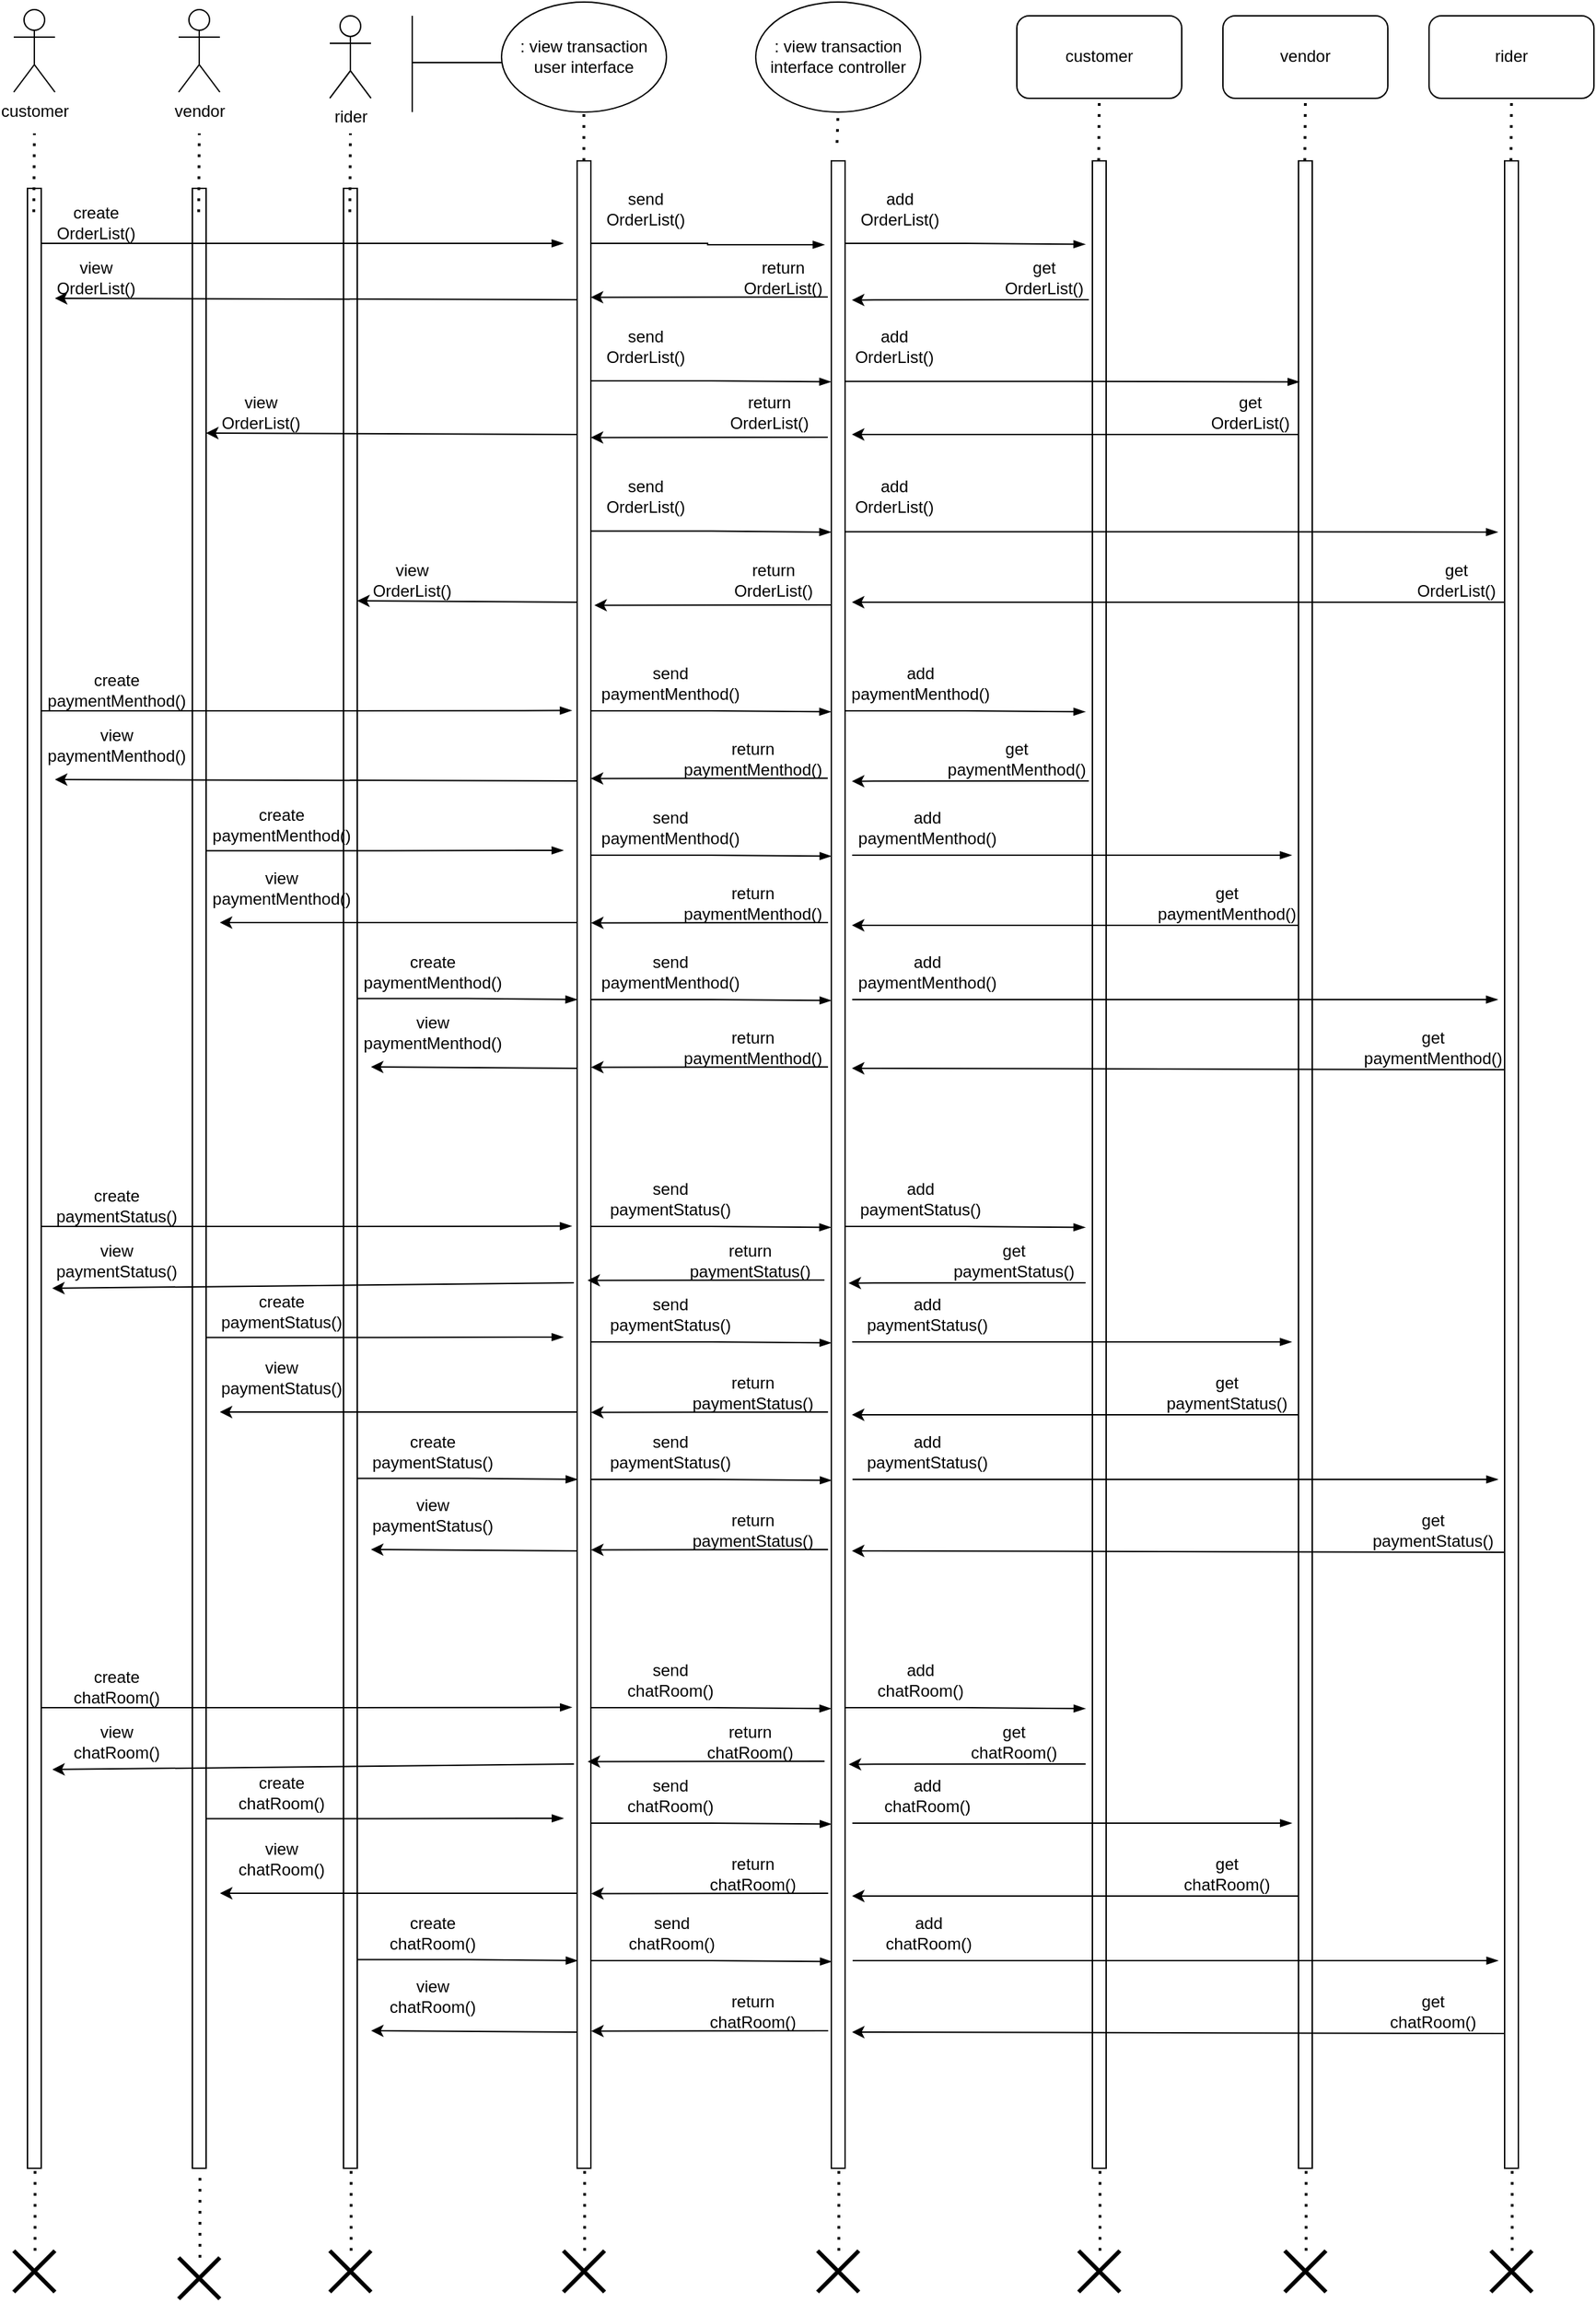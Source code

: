 <mxfile version="20.7.3" type="github">
  <diagram id="kgpKYQtTHZ0yAKxKKP6v" name="Page-1">
    <mxGraphModel dx="1175" dy="674" grid="1" gridSize="10" guides="1" tooltips="1" connect="1" arrows="1" fold="1" page="1" pageScale="1" pageWidth="850" pageHeight="1100" math="0" shadow="0">
      <root>
        <mxCell id="0" />
        <mxCell id="1" parent="0" />
        <mxCell id="S8GTPxohOmlDsII6Q4f4-1" value="customer" style="shape=umlActor;verticalLabelPosition=bottom;verticalAlign=top;html=1;outlineConnect=0;" vertex="1" parent="1">
          <mxGeometry x="40" y="30" width="30" height="60" as="geometry" />
        </mxCell>
        <mxCell id="S8GTPxohOmlDsII6Q4f4-4" value="vendor&lt;span style=&quot;color: rgba(0, 0, 0, 0); font-family: monospace; font-size: 0px; text-align: start;&quot;&gt;%3CmxGraphModel%3E%3Croot%3E%3CmxCell%20id%3D%220%22%2F%3E%3CmxCell%20id%3D%221%22%20parent%3D%220%22%2F%3E%3CmxCell%20id%3D%222%22%20value%3D%22customer%22%20style%3D%22shape%3DumlActor%3BverticalLabelPosition%3Dbottom%3BverticalAlign%3Dtop%3Bhtml%3D1%3BoutlineConnect%3D0%3B%22%20vertex%3D%221%22%20parent%3D%221%22%3E%3CmxGeometry%20x%3D%2240%22%20y%3D%2270%22%20width%3D%2230%22%20height%3D%2260%22%20as%3D%22geometry%22%2F%3E%3C%2FmxCell%3E%3C%2Froot%3E%3C%2FmxGraphModel%3E&lt;/span&gt;" style="shape=umlActor;verticalLabelPosition=bottom;verticalAlign=top;html=1;outlineConnect=0;" vertex="1" parent="1">
          <mxGeometry x="160" y="30" width="30" height="60" as="geometry" />
        </mxCell>
        <mxCell id="S8GTPxohOmlDsII6Q4f4-5" value="rider" style="shape=umlActor;verticalLabelPosition=bottom;verticalAlign=top;html=1;outlineConnect=0;" vertex="1" parent="1">
          <mxGeometry x="270" y="34.48" width="30" height="60" as="geometry" />
        </mxCell>
        <mxCell id="S8GTPxohOmlDsII6Q4f4-9" value="" style="html=1;points=[];perimeter=orthogonalPerimeter;" vertex="1" parent="1">
          <mxGeometry x="825" y="140" width="10" height="1460" as="geometry" />
        </mxCell>
        <mxCell id="S8GTPxohOmlDsII6Q4f4-14" value="" style="endArrow=none;html=1;rounded=0;" edge="1" parent="1">
          <mxGeometry width="50" height="50" relative="1" as="geometry">
            <mxPoint x="330" y="104.48" as="sourcePoint" />
            <mxPoint x="330" y="34.48" as="targetPoint" />
          </mxGeometry>
        </mxCell>
        <mxCell id="S8GTPxohOmlDsII6Q4f4-15" value="" style="endArrow=none;html=1;rounded=0;" edge="1" parent="1">
          <mxGeometry width="50" height="50" relative="1" as="geometry">
            <mxPoint x="400" y="68.48" as="sourcePoint" />
            <mxPoint x="330" y="68.48" as="targetPoint" />
          </mxGeometry>
        </mxCell>
        <mxCell id="S8GTPxohOmlDsII6Q4f4-16" value=": view transaction&lt;br&gt;user interface" style="ellipse;whiteSpace=wrap;html=1;" vertex="1" parent="1">
          <mxGeometry x="395" y="24.48" width="120" height="80" as="geometry" />
        </mxCell>
        <mxCell id="S8GTPxohOmlDsII6Q4f4-17" value=": view transaction&lt;br&gt;interface controller" style="ellipse;whiteSpace=wrap;html=1;" vertex="1" parent="1">
          <mxGeometry x="580" y="24.48" width="120" height="80" as="geometry" />
        </mxCell>
        <mxCell id="S8GTPxohOmlDsII6Q4f4-18" value="customer&lt;span style=&quot;color: rgba(0, 0, 0, 0); font-family: monospace; font-size: 0px; text-align: start;&quot;&gt;%3CmxGraphModel%3E%3Croot%3E%3CmxCell%20id%3D%220%22%2F%3E%3CmxCell%20id%3D%221%22%20parent%3D%220%22%2F%3E%3CmxCell%20id%3D%222%22%20value%3D%22%3A%20view%20transaction%26lt%3Bbr%26gt%3Buser%20interface%22%20style%3D%22ellipse%3BwhiteSpace%3Dwrap%3Bhtml%3D1%3B%22%20vertex%3D%221%22%20parent%3D%221%22%3E%3CmxGeometry%20x%3D%22290%22%20y%3D%2220%22%20width%3D%22120%22%20height%3D%2280%22%20as%3D%22geometry%22%2F%3E%3C%2FmxCell%3E%3C%2Froot%3E%3C%2FmxGraphModel%3E&lt;/span&gt;" style="rounded=1;whiteSpace=wrap;html=1;" vertex="1" parent="1">
          <mxGeometry x="770" y="34.48" width="120" height="60" as="geometry" />
        </mxCell>
        <mxCell id="S8GTPxohOmlDsII6Q4f4-19" value="vendor" style="rounded=1;whiteSpace=wrap;html=1;" vertex="1" parent="1">
          <mxGeometry x="920" y="34.48" width="120" height="60" as="geometry" />
        </mxCell>
        <mxCell id="S8GTPxohOmlDsII6Q4f4-20" value="rider" style="rounded=1;whiteSpace=wrap;html=1;" vertex="1" parent="1">
          <mxGeometry x="1070" y="34.48" width="120" height="60" as="geometry" />
        </mxCell>
        <mxCell id="S8GTPxohOmlDsII6Q4f4-21" value="" style="endArrow=none;dashed=1;html=1;dashPattern=1 3;strokeWidth=2;rounded=0;entryX=0.5;entryY=1;entryDx=0;entryDy=0;exitX=0.46;exitY=0.012;exitDx=0;exitDy=0;exitPerimeter=0;" edge="1" parent="1" target="S8GTPxohOmlDsII6Q4f4-18">
          <mxGeometry width="50" height="50" relative="1" as="geometry">
            <mxPoint x="829.6" y="140.0" as="sourcePoint" />
            <mxPoint x="830" y="114.48" as="targetPoint" />
          </mxGeometry>
        </mxCell>
        <mxCell id="S8GTPxohOmlDsII6Q4f4-23" value="" style="html=1;points=[];perimeter=orthogonalPerimeter;" vertex="1" parent="1">
          <mxGeometry x="975" y="140" width="10" height="1460" as="geometry" />
        </mxCell>
        <mxCell id="S8GTPxohOmlDsII6Q4f4-24" value="" style="endArrow=none;dashed=1;html=1;dashPattern=1 3;strokeWidth=2;rounded=0;entryX=0.5;entryY=1;entryDx=0;entryDy=0;exitX=0.46;exitY=0.012;exitDx=0;exitDy=0;exitPerimeter=0;" edge="1" parent="1">
          <mxGeometry width="50" height="50" relative="1" as="geometry">
            <mxPoint x="979.6" y="140.0" as="sourcePoint" />
            <mxPoint x="980" y="94.48" as="targetPoint" />
          </mxGeometry>
        </mxCell>
        <mxCell id="S8GTPxohOmlDsII6Q4f4-25" value="" style="html=1;points=[];perimeter=orthogonalPerimeter;" vertex="1" parent="1">
          <mxGeometry x="1125" y="140" width="10" height="1460" as="geometry" />
        </mxCell>
        <mxCell id="S8GTPxohOmlDsII6Q4f4-26" value="" style="endArrow=none;dashed=1;html=1;dashPattern=1 3;strokeWidth=2;rounded=0;entryX=0.5;entryY=1;entryDx=0;entryDy=0;exitX=0.46;exitY=0.012;exitDx=0;exitDy=0;exitPerimeter=0;" edge="1" parent="1">
          <mxGeometry width="50" height="50" relative="1" as="geometry">
            <mxPoint x="1129.6" y="140.0" as="sourcePoint" />
            <mxPoint x="1130" y="94.48" as="targetPoint" />
          </mxGeometry>
        </mxCell>
        <mxCell id="S8GTPxohOmlDsII6Q4f4-27" value="" style="html=1;points=[];perimeter=orthogonalPerimeter;" vertex="1" parent="1">
          <mxGeometry x="450" y="140" width="10" height="1460" as="geometry" />
        </mxCell>
        <mxCell id="S8GTPxohOmlDsII6Q4f4-28" value="" style="endArrow=none;dashed=1;html=1;dashPattern=1 3;strokeWidth=2;rounded=0;entryX=0.5;entryY=1;entryDx=0;entryDy=0;exitX=0.49;exitY=0;exitDx=0;exitDy=0;exitPerimeter=0;" edge="1" parent="1" source="S8GTPxohOmlDsII6Q4f4-27">
          <mxGeometry width="50" height="50" relative="1" as="geometry">
            <mxPoint x="454.5" y="150.0" as="sourcePoint" />
            <mxPoint x="454.9" y="104.48" as="targetPoint" />
          </mxGeometry>
        </mxCell>
        <mxCell id="S8GTPxohOmlDsII6Q4f4-29" value="" style="html=1;points=[];perimeter=orthogonalPerimeter;" vertex="1" parent="1">
          <mxGeometry x="635" y="140" width="10" height="1460" as="geometry" />
        </mxCell>
        <mxCell id="S8GTPxohOmlDsII6Q4f4-30" value="" style="endArrow=none;dashed=1;html=1;dashPattern=1 3;strokeWidth=2;rounded=0;entryX=0.5;entryY=1;entryDx=0;entryDy=0;exitX=0.418;exitY=-0.009;exitDx=0;exitDy=0;exitPerimeter=0;" edge="1" parent="1" source="S8GTPxohOmlDsII6Q4f4-29">
          <mxGeometry width="50" height="50" relative="1" as="geometry">
            <mxPoint x="639.5" y="150.0" as="sourcePoint" />
            <mxPoint x="639.9" y="104.48" as="targetPoint" />
          </mxGeometry>
        </mxCell>
        <mxCell id="S8GTPxohOmlDsII6Q4f4-31" value="" style="html=1;points=[];perimeter=orthogonalPerimeter;" vertex="1" parent="1">
          <mxGeometry x="50" y="160" width="10" height="1440" as="geometry" />
        </mxCell>
        <mxCell id="S8GTPxohOmlDsII6Q4f4-32" value="" style="endArrow=none;dashed=1;html=1;dashPattern=1 3;strokeWidth=2;rounded=0;entryX=0.5;entryY=1;entryDx=0;entryDy=0;exitX=0.46;exitY=0.012;exitDx=0;exitDy=0;exitPerimeter=0;" edge="1" parent="1" source="S8GTPxohOmlDsII6Q4f4-31">
          <mxGeometry width="50" height="50" relative="1" as="geometry">
            <mxPoint x="55" y="170" as="sourcePoint" />
            <mxPoint x="55" y="120" as="targetPoint" />
          </mxGeometry>
        </mxCell>
        <mxCell id="S8GTPxohOmlDsII6Q4f4-36" value="" style="html=1;points=[];perimeter=orthogonalPerimeter;" vertex="1" parent="1">
          <mxGeometry x="170" y="160" width="10" height="1440" as="geometry" />
        </mxCell>
        <mxCell id="S8GTPxohOmlDsII6Q4f4-37" value="" style="endArrow=none;dashed=1;html=1;dashPattern=1 3;strokeWidth=2;rounded=0;entryX=0.5;entryY=1;entryDx=0;entryDy=0;exitX=0.46;exitY=0.012;exitDx=0;exitDy=0;exitPerimeter=0;" edge="1" parent="1" source="S8GTPxohOmlDsII6Q4f4-36">
          <mxGeometry width="50" height="50" relative="1" as="geometry">
            <mxPoint x="175" y="170" as="sourcePoint" />
            <mxPoint x="175" y="120" as="targetPoint" />
          </mxGeometry>
        </mxCell>
        <mxCell id="S8GTPxohOmlDsII6Q4f4-38" value="" style="html=1;points=[];perimeter=orthogonalPerimeter;" vertex="1" parent="1">
          <mxGeometry x="280" y="160" width="10" height="1440" as="geometry" />
        </mxCell>
        <mxCell id="S8GTPxohOmlDsII6Q4f4-39" value="" style="endArrow=none;dashed=1;html=1;dashPattern=1 3;strokeWidth=2;rounded=0;entryX=0.5;entryY=1;entryDx=0;entryDy=0;exitX=0.46;exitY=0.012;exitDx=0;exitDy=0;exitPerimeter=0;" edge="1" parent="1" source="S8GTPxohOmlDsII6Q4f4-38">
          <mxGeometry width="50" height="50" relative="1" as="geometry">
            <mxPoint x="285" y="170" as="sourcePoint" />
            <mxPoint x="285" y="120" as="targetPoint" />
          </mxGeometry>
        </mxCell>
        <mxCell id="S8GTPxohOmlDsII6Q4f4-40" value="" style="edgeStyle=elbowEdgeStyle;fontSize=12;html=1;endArrow=blockThin;endFill=1;rounded=0;" edge="1" parent="1">
          <mxGeometry width="160" relative="1" as="geometry">
            <mxPoint x="60" y="200" as="sourcePoint" />
            <mxPoint x="440" y="200" as="targetPoint" />
          </mxGeometry>
        </mxCell>
        <mxCell id="S8GTPxohOmlDsII6Q4f4-41" value="create OrderList()" style="text;html=1;strokeColor=none;fillColor=none;align=center;verticalAlign=middle;whiteSpace=wrap;rounded=0;" vertex="1" parent="1">
          <mxGeometry x="70" y="170" width="60" height="30" as="geometry" />
        </mxCell>
        <mxCell id="S8GTPxohOmlDsII6Q4f4-46" value="" style="edgeStyle=elbowEdgeStyle;fontSize=12;html=1;endArrow=blockThin;endFill=1;rounded=0;" edge="1" parent="1">
          <mxGeometry width="160" relative="1" as="geometry">
            <mxPoint x="460" y="200" as="sourcePoint" />
            <mxPoint x="630" y="201" as="targetPoint" />
          </mxGeometry>
        </mxCell>
        <mxCell id="S8GTPxohOmlDsII6Q4f4-47" value="send OrderList()" style="text;html=1;strokeColor=none;fillColor=none;align=center;verticalAlign=middle;whiteSpace=wrap;rounded=0;" vertex="1" parent="1">
          <mxGeometry x="470" y="160" width="60" height="30" as="geometry" />
        </mxCell>
        <mxCell id="S8GTPxohOmlDsII6Q4f4-48" value="" style="edgeStyle=elbowEdgeStyle;fontSize=12;html=1;endArrow=blockThin;endFill=1;rounded=0;entryX=-0.02;entryY=0.132;entryDx=0;entryDy=0;entryPerimeter=0;" edge="1" parent="1">
          <mxGeometry width="160" relative="1" as="geometry">
            <mxPoint x="645" y="200" as="sourcePoint" />
            <mxPoint x="819.8" y="200.72" as="targetPoint" />
          </mxGeometry>
        </mxCell>
        <mxCell id="S8GTPxohOmlDsII6Q4f4-49" value="add OrderList()" style="text;html=1;strokeColor=none;fillColor=none;align=center;verticalAlign=middle;whiteSpace=wrap;rounded=0;" vertex="1" parent="1">
          <mxGeometry x="655" y="160" width="60" height="30" as="geometry" />
        </mxCell>
        <mxCell id="S8GTPxohOmlDsII6Q4f4-54" value="" style="endArrow=classic;html=1;rounded=0;entryX=1.26;entryY=0.22;entryDx=0;entryDy=0;entryPerimeter=0;" edge="1" parent="1">
          <mxGeometry width="50" height="50" relative="1" as="geometry">
            <mxPoint x="822.4" y="241" as="sourcePoint" />
            <mxPoint x="650.0" y="241.2" as="targetPoint" />
          </mxGeometry>
        </mxCell>
        <mxCell id="S8GTPxohOmlDsII6Q4f4-55" value="get OrderList()" style="text;html=1;strokeColor=none;fillColor=none;align=center;verticalAlign=middle;whiteSpace=wrap;rounded=0;" vertex="1" parent="1">
          <mxGeometry x="760" y="210" width="60" height="30" as="geometry" />
        </mxCell>
        <mxCell id="S8GTPxohOmlDsII6Q4f4-56" value="" style="endArrow=classic;html=1;rounded=0;entryX=1.26;entryY=0.22;entryDx=0;entryDy=0;entryPerimeter=0;" edge="1" parent="1">
          <mxGeometry width="50" height="50" relative="1" as="geometry">
            <mxPoint x="632.4" y="239" as="sourcePoint" />
            <mxPoint x="460.0" y="239.2" as="targetPoint" />
          </mxGeometry>
        </mxCell>
        <mxCell id="S8GTPxohOmlDsII6Q4f4-57" value="return OrderList()" style="text;html=1;strokeColor=none;fillColor=none;align=center;verticalAlign=middle;whiteSpace=wrap;rounded=0;" vertex="1" parent="1">
          <mxGeometry x="570" y="210" width="60" height="30" as="geometry" />
        </mxCell>
        <mxCell id="S8GTPxohOmlDsII6Q4f4-58" value="" style="endArrow=classic;html=1;rounded=0;entryX=0;entryY=1;entryDx=0;entryDy=0;" edge="1" parent="1" target="S8GTPxohOmlDsII6Q4f4-59">
          <mxGeometry width="50" height="50" relative="1" as="geometry">
            <mxPoint x="450" y="241" as="sourcePoint" />
            <mxPoint x="277.6" y="241.2" as="targetPoint" />
          </mxGeometry>
        </mxCell>
        <mxCell id="S8GTPxohOmlDsII6Q4f4-59" value="view OrderList()" style="text;html=1;strokeColor=none;fillColor=none;align=center;verticalAlign=middle;whiteSpace=wrap;rounded=0;" vertex="1" parent="1">
          <mxGeometry x="70" y="210" width="60" height="30" as="geometry" />
        </mxCell>
        <mxCell id="S8GTPxohOmlDsII6Q4f4-63" value="" style="edgeStyle=elbowEdgeStyle;fontSize=12;html=1;endArrow=blockThin;endFill=1;rounded=0;entryX=0.5;entryY=0.219;entryDx=0;entryDy=0;entryPerimeter=0;exitX=1.42;exitY=0.327;exitDx=0;exitDy=0;exitPerimeter=0;" edge="1" parent="1">
          <mxGeometry width="160" relative="1" as="geometry">
            <mxPoint x="645" y="300.42" as="sourcePoint" />
            <mxPoint x="975.6" y="300.74" as="targetPoint" />
          </mxGeometry>
        </mxCell>
        <mxCell id="S8GTPxohOmlDsII6Q4f4-64" value="add OrderList()" style="text;html=1;strokeColor=none;fillColor=none;align=center;verticalAlign=middle;whiteSpace=wrap;rounded=0;" vertex="1" parent="1">
          <mxGeometry x="650.8" y="260" width="60" height="30" as="geometry" />
        </mxCell>
        <mxCell id="S8GTPxohOmlDsII6Q4f4-68" value="" style="edgeStyle=elbowEdgeStyle;fontSize=12;html=1;endArrow=blockThin;endFill=1;rounded=0;entryX=-0.02;entryY=0.132;entryDx=0;entryDy=0;entryPerimeter=0;" edge="1" parent="1">
          <mxGeometry width="160" relative="1" as="geometry">
            <mxPoint x="460" y="300" as="sourcePoint" />
            <mxPoint x="634.8" y="300.72" as="targetPoint" />
          </mxGeometry>
        </mxCell>
        <mxCell id="S8GTPxohOmlDsII6Q4f4-69" value="send OrderList()" style="text;html=1;strokeColor=none;fillColor=none;align=center;verticalAlign=middle;whiteSpace=wrap;rounded=0;" vertex="1" parent="1">
          <mxGeometry x="470" y="260" width="60" height="30" as="geometry" />
        </mxCell>
        <mxCell id="S8GTPxohOmlDsII6Q4f4-75" value="" style="endArrow=classic;html=1;rounded=0;entryX=1.26;entryY=0.22;entryDx=0;entryDy=0;entryPerimeter=0;" edge="1" parent="1">
          <mxGeometry width="50" height="50" relative="1" as="geometry">
            <mxPoint x="632.4" y="341" as="sourcePoint" />
            <mxPoint x="460" y="341.2" as="targetPoint" />
          </mxGeometry>
        </mxCell>
        <mxCell id="S8GTPxohOmlDsII6Q4f4-76" value="return OrderList()" style="text;html=1;strokeColor=none;fillColor=none;align=center;verticalAlign=middle;whiteSpace=wrap;rounded=0;" vertex="1" parent="1">
          <mxGeometry x="560" y="308" width="60" height="30" as="geometry" />
        </mxCell>
        <mxCell id="S8GTPxohOmlDsII6Q4f4-78" value="" style="endArrow=classic;html=1;rounded=0;" edge="1" parent="1">
          <mxGeometry width="50" height="50" relative="1" as="geometry">
            <mxPoint x="975.0" y="339" as="sourcePoint" />
            <mxPoint x="650" y="339" as="targetPoint" />
          </mxGeometry>
        </mxCell>
        <mxCell id="S8GTPxohOmlDsII6Q4f4-79" value="get OrderList()" style="text;html=1;strokeColor=none;fillColor=none;align=center;verticalAlign=middle;whiteSpace=wrap;rounded=0;" vertex="1" parent="1">
          <mxGeometry x="910" y="308" width="60" height="30" as="geometry" />
        </mxCell>
        <mxCell id="S8GTPxohOmlDsII6Q4f4-85" value="" style="edgeStyle=elbowEdgeStyle;fontSize=12;html=1;endArrow=blockThin;endFill=1;rounded=0;exitX=1.42;exitY=0.327;exitDx=0;exitDy=0;exitPerimeter=0;" edge="1" parent="1">
          <mxGeometry width="160" relative="1" as="geometry">
            <mxPoint x="645" y="409.71" as="sourcePoint" />
            <mxPoint x="1120" y="410" as="targetPoint" />
          </mxGeometry>
        </mxCell>
        <mxCell id="S8GTPxohOmlDsII6Q4f4-86" value="add OrderList()" style="text;html=1;strokeColor=none;fillColor=none;align=center;verticalAlign=middle;whiteSpace=wrap;rounded=0;" vertex="1" parent="1">
          <mxGeometry x="650.8" y="369.29" width="60" height="30" as="geometry" />
        </mxCell>
        <mxCell id="S8GTPxohOmlDsII6Q4f4-87" value="" style="edgeStyle=elbowEdgeStyle;fontSize=12;html=1;endArrow=blockThin;endFill=1;rounded=0;entryX=-0.02;entryY=0.132;entryDx=0;entryDy=0;entryPerimeter=0;" edge="1" parent="1">
          <mxGeometry width="160" relative="1" as="geometry">
            <mxPoint x="460" y="409.29" as="sourcePoint" />
            <mxPoint x="634.8" y="410.01" as="targetPoint" />
          </mxGeometry>
        </mxCell>
        <mxCell id="S8GTPxohOmlDsII6Q4f4-88" value="send OrderList()" style="text;html=1;strokeColor=none;fillColor=none;align=center;verticalAlign=middle;whiteSpace=wrap;rounded=0;" vertex="1" parent="1">
          <mxGeometry x="470" y="369.29" width="60" height="30" as="geometry" />
        </mxCell>
        <mxCell id="S8GTPxohOmlDsII6Q4f4-89" value="" style="endArrow=classic;html=1;rounded=0;" edge="1" parent="1">
          <mxGeometry width="50" height="50" relative="1" as="geometry">
            <mxPoint x="1125" y="461" as="sourcePoint" />
            <mxPoint x="650" y="461" as="targetPoint" />
          </mxGeometry>
        </mxCell>
        <mxCell id="S8GTPxohOmlDsII6Q4f4-90" value="get OrderList()" style="text;html=1;strokeColor=none;fillColor=none;align=center;verticalAlign=middle;whiteSpace=wrap;rounded=0;" vertex="1" parent="1">
          <mxGeometry x="1060" y="430" width="60" height="30" as="geometry" />
        </mxCell>
        <mxCell id="S8GTPxohOmlDsII6Q4f4-91" value="" style="endArrow=classic;html=1;rounded=0;entryX=1.26;entryY=0.22;entryDx=0;entryDy=0;entryPerimeter=0;" edge="1" parent="1">
          <mxGeometry width="50" height="50" relative="1" as="geometry">
            <mxPoint x="635.0" y="463" as="sourcePoint" />
            <mxPoint x="462.6" y="463.2" as="targetPoint" />
          </mxGeometry>
        </mxCell>
        <mxCell id="S8GTPxohOmlDsII6Q4f4-92" value="return OrderList()" style="text;html=1;strokeColor=none;fillColor=none;align=center;verticalAlign=middle;whiteSpace=wrap;rounded=0;" vertex="1" parent="1">
          <mxGeometry x="562.6" y="430" width="60" height="30" as="geometry" />
        </mxCell>
        <mxCell id="S8GTPxohOmlDsII6Q4f4-94" value="" style="endArrow=classic;html=1;rounded=0;" edge="1" parent="1">
          <mxGeometry width="50" height="50" relative="1" as="geometry">
            <mxPoint x="450" y="339" as="sourcePoint" />
            <mxPoint x="180" y="338" as="targetPoint" />
          </mxGeometry>
        </mxCell>
        <mxCell id="S8GTPxohOmlDsII6Q4f4-95" value="view OrderList()" style="text;html=1;strokeColor=none;fillColor=none;align=center;verticalAlign=middle;whiteSpace=wrap;rounded=0;" vertex="1" parent="1">
          <mxGeometry x="190" y="308" width="60" height="30" as="geometry" />
        </mxCell>
        <mxCell id="S8GTPxohOmlDsII6Q4f4-96" value="" style="endArrow=classic;html=1;rounded=0;" edge="1" parent="1">
          <mxGeometry width="50" height="50" relative="1" as="geometry">
            <mxPoint x="450" y="461" as="sourcePoint" />
            <mxPoint x="290" y="460" as="targetPoint" />
          </mxGeometry>
        </mxCell>
        <mxCell id="S8GTPxohOmlDsII6Q4f4-97" value="view OrderList()" style="text;html=1;strokeColor=none;fillColor=none;align=center;verticalAlign=middle;whiteSpace=wrap;rounded=0;" vertex="1" parent="1">
          <mxGeometry x="300" y="430" width="60" height="30" as="geometry" />
        </mxCell>
        <mxCell id="S8GTPxohOmlDsII6Q4f4-98" value="" style="edgeStyle=elbowEdgeStyle;fontSize=12;html=1;endArrow=blockThin;endFill=1;rounded=0;entryX=-0.4;entryY=0.13;entryDx=0;entryDy=0;entryPerimeter=0;" edge="1" parent="1">
          <mxGeometry width="160" relative="1" as="geometry">
            <mxPoint x="60" y="540" as="sourcePoint" />
            <mxPoint x="446" y="539.8" as="targetPoint" />
          </mxGeometry>
        </mxCell>
        <mxCell id="S8GTPxohOmlDsII6Q4f4-99" value="create paymentMenthod()" style="text;html=1;strokeColor=none;fillColor=none;align=center;verticalAlign=middle;whiteSpace=wrap;rounded=0;" vertex="1" parent="1">
          <mxGeometry x="85" y="510" width="60" height="30" as="geometry" />
        </mxCell>
        <mxCell id="S8GTPxohOmlDsII6Q4f4-100" value="" style="edgeStyle=elbowEdgeStyle;fontSize=12;html=1;endArrow=blockThin;endFill=1;rounded=0;entryX=-0.02;entryY=0.132;entryDx=0;entryDy=0;entryPerimeter=0;" edge="1" parent="1">
          <mxGeometry width="160" relative="1" as="geometry">
            <mxPoint x="460" y="540" as="sourcePoint" />
            <mxPoint x="634.8" y="540.72" as="targetPoint" />
          </mxGeometry>
        </mxCell>
        <mxCell id="S8GTPxohOmlDsII6Q4f4-101" value="send paymentMenthod()" style="text;html=1;strokeColor=none;fillColor=none;align=center;verticalAlign=middle;whiteSpace=wrap;rounded=0;" vertex="1" parent="1">
          <mxGeometry x="488" y="505" width="60" height="30" as="geometry" />
        </mxCell>
        <mxCell id="S8GTPxohOmlDsII6Q4f4-102" value="" style="edgeStyle=elbowEdgeStyle;fontSize=12;html=1;endArrow=blockThin;endFill=1;rounded=0;entryX=-0.02;entryY=0.132;entryDx=0;entryDy=0;entryPerimeter=0;" edge="1" parent="1">
          <mxGeometry width="160" relative="1" as="geometry">
            <mxPoint x="645" y="540" as="sourcePoint" />
            <mxPoint x="819.8" y="540.72" as="targetPoint" />
          </mxGeometry>
        </mxCell>
        <mxCell id="S8GTPxohOmlDsII6Q4f4-103" value="add paymentMenthod()" style="text;html=1;strokeColor=none;fillColor=none;align=center;verticalAlign=middle;whiteSpace=wrap;rounded=0;" vertex="1" parent="1">
          <mxGeometry x="670" y="505" width="60" height="30" as="geometry" />
        </mxCell>
        <mxCell id="S8GTPxohOmlDsII6Q4f4-122" value="" style="endArrow=classic;html=1;rounded=0;entryX=1.26;entryY=0.22;entryDx=0;entryDy=0;entryPerimeter=0;" edge="1" parent="1">
          <mxGeometry width="50" height="50" relative="1" as="geometry">
            <mxPoint x="822.4" y="591" as="sourcePoint" />
            <mxPoint x="650" y="591.2" as="targetPoint" />
          </mxGeometry>
        </mxCell>
        <mxCell id="S8GTPxohOmlDsII6Q4f4-123" value="get paymentMenthod()" style="text;html=1;strokeColor=none;fillColor=none;align=center;verticalAlign=middle;whiteSpace=wrap;rounded=0;" vertex="1" parent="1">
          <mxGeometry x="740" y="560" width="60" height="30" as="geometry" />
        </mxCell>
        <mxCell id="S8GTPxohOmlDsII6Q4f4-124" value="" style="endArrow=classic;html=1;rounded=0;entryX=1.26;entryY=0.22;entryDx=0;entryDy=0;entryPerimeter=0;" edge="1" parent="1">
          <mxGeometry width="50" height="50" relative="1" as="geometry">
            <mxPoint x="632.4" y="589" as="sourcePoint" />
            <mxPoint x="460" y="589.2" as="targetPoint" />
          </mxGeometry>
        </mxCell>
        <mxCell id="S8GTPxohOmlDsII6Q4f4-125" value="return paymentMenthod()" style="text;html=1;strokeColor=none;fillColor=none;align=center;verticalAlign=middle;whiteSpace=wrap;rounded=0;" vertex="1" parent="1">
          <mxGeometry x="548" y="560" width="60" height="30" as="geometry" />
        </mxCell>
        <mxCell id="S8GTPxohOmlDsII6Q4f4-126" value="" style="endArrow=classic;html=1;rounded=0;" edge="1" parent="1">
          <mxGeometry width="50" height="50" relative="1" as="geometry">
            <mxPoint x="450" y="591" as="sourcePoint" />
            <mxPoint x="70" y="590" as="targetPoint" />
          </mxGeometry>
        </mxCell>
        <mxCell id="S8GTPxohOmlDsII6Q4f4-127" value="view paymentMenthod()" style="text;html=1;strokeColor=none;fillColor=none;align=center;verticalAlign=middle;whiteSpace=wrap;rounded=0;" vertex="1" parent="1">
          <mxGeometry x="85" y="550" width="60" height="30" as="geometry" />
        </mxCell>
        <mxCell id="S8GTPxohOmlDsII6Q4f4-132" value="" style="edgeStyle=elbowEdgeStyle;fontSize=12;html=1;endArrow=blockThin;endFill=1;rounded=0;entryX=-0.02;entryY=0.132;entryDx=0;entryDy=0;entryPerimeter=0;" edge="1" parent="1">
          <mxGeometry width="160" relative="1" as="geometry">
            <mxPoint x="460.2" y="645" as="sourcePoint" />
            <mxPoint x="635" y="645.72" as="targetPoint" />
          </mxGeometry>
        </mxCell>
        <mxCell id="S8GTPxohOmlDsII6Q4f4-133" value="send paymentMenthod()" style="text;html=1;strokeColor=none;fillColor=none;align=center;verticalAlign=middle;whiteSpace=wrap;rounded=0;" vertex="1" parent="1">
          <mxGeometry x="488.2" y="610" width="60" height="30" as="geometry" />
        </mxCell>
        <mxCell id="S8GTPxohOmlDsII6Q4f4-134" value="" style="endArrow=classic;html=1;rounded=0;entryX=1.26;entryY=0.22;entryDx=0;entryDy=0;entryPerimeter=0;" edge="1" parent="1">
          <mxGeometry width="50" height="50" relative="1" as="geometry">
            <mxPoint x="632.6" y="694" as="sourcePoint" />
            <mxPoint x="460.2" y="694.2" as="targetPoint" />
          </mxGeometry>
        </mxCell>
        <mxCell id="S8GTPxohOmlDsII6Q4f4-135" value="return paymentMenthod()" style="text;html=1;strokeColor=none;fillColor=none;align=center;verticalAlign=middle;whiteSpace=wrap;rounded=0;" vertex="1" parent="1">
          <mxGeometry x="548.2" y="665" width="60" height="30" as="geometry" />
        </mxCell>
        <mxCell id="S8GTPxohOmlDsII6Q4f4-136" value="" style="edgeStyle=elbowEdgeStyle;fontSize=12;html=1;endArrow=blockThin;endFill=1;rounded=0;entryX=-0.02;entryY=0.132;entryDx=0;entryDy=0;entryPerimeter=0;" edge="1" parent="1">
          <mxGeometry width="160" relative="1" as="geometry">
            <mxPoint x="460.2" y="750" as="sourcePoint" />
            <mxPoint x="635" y="750.72" as="targetPoint" />
          </mxGeometry>
        </mxCell>
        <mxCell id="S8GTPxohOmlDsII6Q4f4-137" value="send paymentMenthod()" style="text;html=1;strokeColor=none;fillColor=none;align=center;verticalAlign=middle;whiteSpace=wrap;rounded=0;" vertex="1" parent="1">
          <mxGeometry x="488.2" y="715" width="60" height="30" as="geometry" />
        </mxCell>
        <mxCell id="S8GTPxohOmlDsII6Q4f4-138" value="" style="endArrow=classic;html=1;rounded=0;entryX=1.26;entryY=0.22;entryDx=0;entryDy=0;entryPerimeter=0;" edge="1" parent="1">
          <mxGeometry width="50" height="50" relative="1" as="geometry">
            <mxPoint x="632.6" y="799" as="sourcePoint" />
            <mxPoint x="460.2" y="799.2" as="targetPoint" />
          </mxGeometry>
        </mxCell>
        <mxCell id="S8GTPxohOmlDsII6Q4f4-139" value="return paymentMenthod()" style="text;html=1;strokeColor=none;fillColor=none;align=center;verticalAlign=middle;whiteSpace=wrap;rounded=0;" vertex="1" parent="1">
          <mxGeometry x="548.2" y="770" width="60" height="30" as="geometry" />
        </mxCell>
        <mxCell id="S8GTPxohOmlDsII6Q4f4-140" value="" style="edgeStyle=elbowEdgeStyle;fontSize=12;html=1;endArrow=blockThin;endFill=1;rounded=0;" edge="1" parent="1">
          <mxGeometry width="160" relative="1" as="geometry">
            <mxPoint x="180" y="641.7" as="sourcePoint" />
            <mxPoint x="440" y="641.5" as="targetPoint" />
          </mxGeometry>
        </mxCell>
        <mxCell id="S8GTPxohOmlDsII6Q4f4-141" value="create paymentMenthod()" style="text;html=1;strokeColor=none;fillColor=none;align=center;verticalAlign=middle;whiteSpace=wrap;rounded=0;" vertex="1" parent="1">
          <mxGeometry x="205" y="607.5" width="60" height="30" as="geometry" />
        </mxCell>
        <mxCell id="S8GTPxohOmlDsII6Q4f4-142" value="" style="edgeStyle=elbowEdgeStyle;fontSize=12;html=1;endArrow=blockThin;endFill=1;rounded=0;" edge="1" parent="1">
          <mxGeometry width="160" relative="1" as="geometry">
            <mxPoint x="650.2" y="645" as="sourcePoint" />
            <mxPoint x="970" y="645" as="targetPoint" />
          </mxGeometry>
        </mxCell>
        <mxCell id="S8GTPxohOmlDsII6Q4f4-143" value="add paymentMenthod()" style="text;html=1;strokeColor=none;fillColor=none;align=center;verticalAlign=middle;whiteSpace=wrap;rounded=0;" vertex="1" parent="1">
          <mxGeometry x="675.2" y="610" width="60" height="30" as="geometry" />
        </mxCell>
        <mxCell id="S8GTPxohOmlDsII6Q4f4-144" value="" style="endArrow=classic;html=1;rounded=0;" edge="1" parent="1">
          <mxGeometry width="50" height="50" relative="1" as="geometry">
            <mxPoint x="975.0" y="696" as="sourcePoint" />
            <mxPoint x="650" y="696" as="targetPoint" />
          </mxGeometry>
        </mxCell>
        <mxCell id="S8GTPxohOmlDsII6Q4f4-145" value="get paymentMenthod()" style="text;html=1;strokeColor=none;fillColor=none;align=center;verticalAlign=middle;whiteSpace=wrap;rounded=0;" vertex="1" parent="1">
          <mxGeometry x="892.6" y="665" width="60" height="30" as="geometry" />
        </mxCell>
        <mxCell id="S8GTPxohOmlDsII6Q4f4-146" value="" style="endArrow=classic;html=1;rounded=0;" edge="1" parent="1">
          <mxGeometry width="50" height="50" relative="1" as="geometry">
            <mxPoint x="450" y="694" as="sourcePoint" />
            <mxPoint x="190" y="694" as="targetPoint" />
          </mxGeometry>
        </mxCell>
        <mxCell id="S8GTPxohOmlDsII6Q4f4-147" value="view paymentMenthod()" style="text;html=1;strokeColor=none;fillColor=none;align=center;verticalAlign=middle;whiteSpace=wrap;rounded=0;" vertex="1" parent="1">
          <mxGeometry x="205" y="654" width="60" height="30" as="geometry" />
        </mxCell>
        <mxCell id="S8GTPxohOmlDsII6Q4f4-148" value="" style="edgeStyle=elbowEdgeStyle;fontSize=12;html=1;endArrow=blockThin;endFill=1;rounded=0;" edge="1" parent="1">
          <mxGeometry width="160" relative="1" as="geometry">
            <mxPoint x="650.2" y="750" as="sourcePoint" />
            <mxPoint x="1120" y="750" as="targetPoint" />
          </mxGeometry>
        </mxCell>
        <mxCell id="S8GTPxohOmlDsII6Q4f4-149" value="add paymentMenthod()" style="text;html=1;strokeColor=none;fillColor=none;align=center;verticalAlign=middle;whiteSpace=wrap;rounded=0;" vertex="1" parent="1">
          <mxGeometry x="675.2" y="715" width="60" height="30" as="geometry" />
        </mxCell>
        <mxCell id="S8GTPxohOmlDsII6Q4f4-150" value="" style="endArrow=classic;html=1;rounded=0;" edge="1" parent="1">
          <mxGeometry width="50" height="50" relative="1" as="geometry">
            <mxPoint x="1125" y="801" as="sourcePoint" />
            <mxPoint x="650" y="800" as="targetPoint" />
          </mxGeometry>
        </mxCell>
        <mxCell id="S8GTPxohOmlDsII6Q4f4-151" value="get paymentMenthod()" style="text;html=1;strokeColor=none;fillColor=none;align=center;verticalAlign=middle;whiteSpace=wrap;rounded=0;" vertex="1" parent="1">
          <mxGeometry x="1042.6" y="770" width="60" height="30" as="geometry" />
        </mxCell>
        <mxCell id="S8GTPxohOmlDsII6Q4f4-152" value="" style="edgeStyle=elbowEdgeStyle;fontSize=12;html=1;endArrow=blockThin;endFill=1;rounded=0;" edge="1" parent="1">
          <mxGeometry width="160" relative="1" as="geometry">
            <mxPoint x="290" y="749.2" as="sourcePoint" />
            <mxPoint x="450" y="750" as="targetPoint" />
          </mxGeometry>
        </mxCell>
        <mxCell id="S8GTPxohOmlDsII6Q4f4-153" value="create paymentMenthod()" style="text;html=1;strokeColor=none;fillColor=none;align=center;verticalAlign=middle;whiteSpace=wrap;rounded=0;" vertex="1" parent="1">
          <mxGeometry x="315" y="715" width="60" height="30" as="geometry" />
        </mxCell>
        <mxCell id="S8GTPxohOmlDsII6Q4f4-156" value="" style="endArrow=classic;html=1;rounded=0;" edge="1" parent="1">
          <mxGeometry width="50" height="50" relative="1" as="geometry">
            <mxPoint x="450" y="800" as="sourcePoint" />
            <mxPoint x="300" y="799" as="targetPoint" />
          </mxGeometry>
        </mxCell>
        <mxCell id="S8GTPxohOmlDsII6Q4f4-157" value="view paymentMenthod()" style="text;html=1;strokeColor=none;fillColor=none;align=center;verticalAlign=middle;whiteSpace=wrap;rounded=0;" vertex="1" parent="1">
          <mxGeometry x="315" y="759" width="60" height="30" as="geometry" />
        </mxCell>
        <mxCell id="S8GTPxohOmlDsII6Q4f4-158" value="" style="edgeStyle=elbowEdgeStyle;fontSize=12;html=1;endArrow=blockThin;endFill=1;rounded=0;entryX=-0.4;entryY=0.13;entryDx=0;entryDy=0;entryPerimeter=0;" edge="1" parent="1">
          <mxGeometry width="160" relative="1" as="geometry">
            <mxPoint x="60" y="915" as="sourcePoint" />
            <mxPoint x="446" y="914.8" as="targetPoint" />
          </mxGeometry>
        </mxCell>
        <mxCell id="S8GTPxohOmlDsII6Q4f4-159" value="create paymentStatus()" style="text;html=1;strokeColor=none;fillColor=none;align=center;verticalAlign=middle;whiteSpace=wrap;rounded=0;" vertex="1" parent="1">
          <mxGeometry x="85" y="885" width="60" height="30" as="geometry" />
        </mxCell>
        <mxCell id="S8GTPxohOmlDsII6Q4f4-160" value="" style="edgeStyle=elbowEdgeStyle;fontSize=12;html=1;endArrow=blockThin;endFill=1;rounded=0;entryX=-0.02;entryY=0.132;entryDx=0;entryDy=0;entryPerimeter=0;" edge="1" parent="1">
          <mxGeometry width="160" relative="1" as="geometry">
            <mxPoint x="460" y="915" as="sourcePoint" />
            <mxPoint x="634.8" y="915.72" as="targetPoint" />
          </mxGeometry>
        </mxCell>
        <mxCell id="S8GTPxohOmlDsII6Q4f4-161" value="send paymentStatus()" style="text;html=1;strokeColor=none;fillColor=none;align=center;verticalAlign=middle;whiteSpace=wrap;rounded=0;" vertex="1" parent="1">
          <mxGeometry x="488" y="880" width="60" height="30" as="geometry" />
        </mxCell>
        <mxCell id="S8GTPxohOmlDsII6Q4f4-162" value="" style="edgeStyle=elbowEdgeStyle;fontSize=12;html=1;endArrow=blockThin;endFill=1;rounded=0;entryX=-0.02;entryY=0.132;entryDx=0;entryDy=0;entryPerimeter=0;" edge="1" parent="1">
          <mxGeometry width="160" relative="1" as="geometry">
            <mxPoint x="645" y="915" as="sourcePoint" />
            <mxPoint x="819.8" y="915.72" as="targetPoint" />
          </mxGeometry>
        </mxCell>
        <mxCell id="S8GTPxohOmlDsII6Q4f4-163" value="add paymentStatus()" style="text;html=1;strokeColor=none;fillColor=none;align=center;verticalAlign=middle;whiteSpace=wrap;rounded=0;" vertex="1" parent="1">
          <mxGeometry x="670" y="880" width="60" height="30" as="geometry" />
        </mxCell>
        <mxCell id="S8GTPxohOmlDsII6Q4f4-165" value="" style="endArrow=classic;html=1;rounded=0;entryX=1.26;entryY=0.22;entryDx=0;entryDy=0;entryPerimeter=0;" edge="1" parent="1">
          <mxGeometry width="50" height="50" relative="1" as="geometry">
            <mxPoint x="820.0" y="956" as="sourcePoint" />
            <mxPoint x="647.6" y="956.2" as="targetPoint" />
          </mxGeometry>
        </mxCell>
        <mxCell id="S8GTPxohOmlDsII6Q4f4-166" value="get paymentStatus()" style="text;html=1;strokeColor=none;fillColor=none;align=center;verticalAlign=middle;whiteSpace=wrap;rounded=0;" vertex="1" parent="1">
          <mxGeometry x="737.6" y="925" width="60" height="30" as="geometry" />
        </mxCell>
        <mxCell id="S8GTPxohOmlDsII6Q4f4-167" value="" style="endArrow=classic;html=1;rounded=0;entryX=1.26;entryY=0.22;entryDx=0;entryDy=0;entryPerimeter=0;" edge="1" parent="1">
          <mxGeometry width="50" height="50" relative="1" as="geometry">
            <mxPoint x="630.0" y="954" as="sourcePoint" />
            <mxPoint x="457.6" y="954.2" as="targetPoint" />
          </mxGeometry>
        </mxCell>
        <mxCell id="S8GTPxohOmlDsII6Q4f4-168" value="return paymentStatus()" style="text;html=1;strokeColor=none;fillColor=none;align=center;verticalAlign=middle;whiteSpace=wrap;rounded=0;" vertex="1" parent="1">
          <mxGeometry x="545.6" y="925" width="60" height="30" as="geometry" />
        </mxCell>
        <mxCell id="S8GTPxohOmlDsII6Q4f4-169" value="" style="endArrow=classic;html=1;rounded=0;" edge="1" parent="1">
          <mxGeometry width="50" height="50" relative="1" as="geometry">
            <mxPoint x="447.6" y="956" as="sourcePoint" />
            <mxPoint x="68" y="960" as="targetPoint" />
          </mxGeometry>
        </mxCell>
        <mxCell id="S8GTPxohOmlDsII6Q4f4-170" value="view paymentStatus()" style="text;html=1;strokeColor=none;fillColor=none;align=center;verticalAlign=middle;whiteSpace=wrap;rounded=0;" vertex="1" parent="1">
          <mxGeometry x="85" y="925" width="60" height="30" as="geometry" />
        </mxCell>
        <mxCell id="S8GTPxohOmlDsII6Q4f4-177" value="" style="edgeStyle=elbowEdgeStyle;fontSize=12;html=1;endArrow=blockThin;endFill=1;rounded=0;entryX=-0.02;entryY=0.132;entryDx=0;entryDy=0;entryPerimeter=0;" edge="1" parent="1">
          <mxGeometry width="160" relative="1" as="geometry">
            <mxPoint x="460.2" y="999" as="sourcePoint" />
            <mxPoint x="635" y="999.72" as="targetPoint" />
          </mxGeometry>
        </mxCell>
        <mxCell id="S8GTPxohOmlDsII6Q4f4-178" value="send paymentStatus()" style="text;html=1;strokeColor=none;fillColor=none;align=center;verticalAlign=middle;whiteSpace=wrap;rounded=0;" vertex="1" parent="1">
          <mxGeometry x="488.2" y="964" width="60" height="30" as="geometry" />
        </mxCell>
        <mxCell id="S8GTPxohOmlDsII6Q4f4-179" value="" style="edgeStyle=elbowEdgeStyle;fontSize=12;html=1;endArrow=blockThin;endFill=1;rounded=0;" edge="1" parent="1">
          <mxGeometry width="160" relative="1" as="geometry">
            <mxPoint x="180" y="995.7" as="sourcePoint" />
            <mxPoint x="440" y="995.5" as="targetPoint" />
          </mxGeometry>
        </mxCell>
        <mxCell id="S8GTPxohOmlDsII6Q4f4-180" value="create paymentStatus()" style="text;html=1;strokeColor=none;fillColor=none;align=center;verticalAlign=middle;whiteSpace=wrap;rounded=0;" vertex="1" parent="1">
          <mxGeometry x="205" y="961.5" width="60" height="30" as="geometry" />
        </mxCell>
        <mxCell id="S8GTPxohOmlDsII6Q4f4-181" value="" style="edgeStyle=elbowEdgeStyle;fontSize=12;html=1;endArrow=blockThin;endFill=1;rounded=0;" edge="1" parent="1">
          <mxGeometry width="160" relative="1" as="geometry">
            <mxPoint x="650.2" y="999" as="sourcePoint" />
            <mxPoint x="970" y="999" as="targetPoint" />
          </mxGeometry>
        </mxCell>
        <mxCell id="S8GTPxohOmlDsII6Q4f4-182" value="add paymentStatus()" style="text;html=1;strokeColor=none;fillColor=none;align=center;verticalAlign=middle;whiteSpace=wrap;rounded=0;" vertex="1" parent="1">
          <mxGeometry x="675.2" y="964" width="60" height="30" as="geometry" />
        </mxCell>
        <mxCell id="S8GTPxohOmlDsII6Q4f4-183" value="" style="endArrow=classic;html=1;rounded=0;entryX=1.26;entryY=0.22;entryDx=0;entryDy=0;entryPerimeter=0;" edge="1" parent="1">
          <mxGeometry width="50" height="50" relative="1" as="geometry">
            <mxPoint x="632.6" y="1050" as="sourcePoint" />
            <mxPoint x="460.2" y="1050.2" as="targetPoint" />
          </mxGeometry>
        </mxCell>
        <mxCell id="S8GTPxohOmlDsII6Q4f4-184" value="return paymentStatus()" style="text;html=1;strokeColor=none;fillColor=none;align=center;verticalAlign=middle;whiteSpace=wrap;rounded=0;" vertex="1" parent="1">
          <mxGeometry x="548.2" y="1021" width="60" height="30" as="geometry" />
        </mxCell>
        <mxCell id="S8GTPxohOmlDsII6Q4f4-185" value="" style="endArrow=classic;html=1;rounded=0;" edge="1" parent="1">
          <mxGeometry width="50" height="50" relative="1" as="geometry">
            <mxPoint x="975" y="1052" as="sourcePoint" />
            <mxPoint x="650" y="1052" as="targetPoint" />
          </mxGeometry>
        </mxCell>
        <mxCell id="S8GTPxohOmlDsII6Q4f4-186" value="get paymentStatus()" style="text;html=1;strokeColor=none;fillColor=none;align=center;verticalAlign=middle;whiteSpace=wrap;rounded=0;" vertex="1" parent="1">
          <mxGeometry x="892.6" y="1021" width="60" height="30" as="geometry" />
        </mxCell>
        <mxCell id="S8GTPxohOmlDsII6Q4f4-187" value="" style="endArrow=classic;html=1;rounded=0;" edge="1" parent="1">
          <mxGeometry width="50" height="50" relative="1" as="geometry">
            <mxPoint x="450" y="1050" as="sourcePoint" />
            <mxPoint x="190" y="1050" as="targetPoint" />
          </mxGeometry>
        </mxCell>
        <mxCell id="S8GTPxohOmlDsII6Q4f4-188" value="view paymentStatus()" style="text;html=1;strokeColor=none;fillColor=none;align=center;verticalAlign=middle;whiteSpace=wrap;rounded=0;" vertex="1" parent="1">
          <mxGeometry x="205" y="1010" width="60" height="30" as="geometry" />
        </mxCell>
        <mxCell id="S8GTPxohOmlDsII6Q4f4-189" value="" style="edgeStyle=elbowEdgeStyle;fontSize=12;html=1;endArrow=blockThin;endFill=1;rounded=0;entryX=-0.02;entryY=0.132;entryDx=0;entryDy=0;entryPerimeter=0;" edge="1" parent="1">
          <mxGeometry width="160" relative="1" as="geometry">
            <mxPoint x="460.4" y="1099" as="sourcePoint" />
            <mxPoint x="635.2" y="1099.72" as="targetPoint" />
          </mxGeometry>
        </mxCell>
        <mxCell id="S8GTPxohOmlDsII6Q4f4-190" value="send paymentStatus()" style="text;html=1;strokeColor=none;fillColor=none;align=center;verticalAlign=middle;whiteSpace=wrap;rounded=0;" vertex="1" parent="1">
          <mxGeometry x="488.4" y="1064" width="60" height="30" as="geometry" />
        </mxCell>
        <mxCell id="S8GTPxohOmlDsII6Q4f4-191" value="" style="edgeStyle=elbowEdgeStyle;fontSize=12;html=1;endArrow=blockThin;endFill=1;rounded=0;" edge="1" parent="1">
          <mxGeometry width="160" relative="1" as="geometry">
            <mxPoint x="650.4" y="1099" as="sourcePoint" />
            <mxPoint x="1120.2" y="1099" as="targetPoint" />
          </mxGeometry>
        </mxCell>
        <mxCell id="S8GTPxohOmlDsII6Q4f4-192" value="add paymentStatus()" style="text;html=1;strokeColor=none;fillColor=none;align=center;verticalAlign=middle;whiteSpace=wrap;rounded=0;" vertex="1" parent="1">
          <mxGeometry x="675.4" y="1064" width="60" height="30" as="geometry" />
        </mxCell>
        <mxCell id="S8GTPxohOmlDsII6Q4f4-193" value="" style="edgeStyle=elbowEdgeStyle;fontSize=12;html=1;endArrow=blockThin;endFill=1;rounded=0;" edge="1" parent="1">
          <mxGeometry width="160" relative="1" as="geometry">
            <mxPoint x="290.2" y="1098.2" as="sourcePoint" />
            <mxPoint x="450.2" y="1099" as="targetPoint" />
          </mxGeometry>
        </mxCell>
        <mxCell id="S8GTPxohOmlDsII6Q4f4-194" value="create paymentStatus()" style="text;html=1;strokeColor=none;fillColor=none;align=center;verticalAlign=middle;whiteSpace=wrap;rounded=0;" vertex="1" parent="1">
          <mxGeometry x="315.2" y="1064" width="60" height="30" as="geometry" />
        </mxCell>
        <mxCell id="S8GTPxohOmlDsII6Q4f4-195" value="" style="endArrow=classic;html=1;rounded=0;entryX=1.26;entryY=0.22;entryDx=0;entryDy=0;entryPerimeter=0;" edge="1" parent="1">
          <mxGeometry width="50" height="50" relative="1" as="geometry">
            <mxPoint x="632.6" y="1150" as="sourcePoint" />
            <mxPoint x="460.2" y="1150.2" as="targetPoint" />
          </mxGeometry>
        </mxCell>
        <mxCell id="S8GTPxohOmlDsII6Q4f4-196" value="return paymentStatus()" style="text;html=1;strokeColor=none;fillColor=none;align=center;verticalAlign=middle;whiteSpace=wrap;rounded=0;" vertex="1" parent="1">
          <mxGeometry x="548.2" y="1121" width="60" height="30" as="geometry" />
        </mxCell>
        <mxCell id="S8GTPxohOmlDsII6Q4f4-197" value="" style="endArrow=classic;html=1;rounded=0;" edge="1" parent="1">
          <mxGeometry width="50" height="50" relative="1" as="geometry">
            <mxPoint x="1125" y="1152" as="sourcePoint" />
            <mxPoint x="650" y="1151" as="targetPoint" />
          </mxGeometry>
        </mxCell>
        <mxCell id="S8GTPxohOmlDsII6Q4f4-198" value="get paymentStatus()" style="text;html=1;strokeColor=none;fillColor=none;align=center;verticalAlign=middle;whiteSpace=wrap;rounded=0;" vertex="1" parent="1">
          <mxGeometry x="1042.6" y="1121" width="60" height="30" as="geometry" />
        </mxCell>
        <mxCell id="S8GTPxohOmlDsII6Q4f4-199" value="" style="endArrow=classic;html=1;rounded=0;" edge="1" parent="1">
          <mxGeometry width="50" height="50" relative="1" as="geometry">
            <mxPoint x="450" y="1151" as="sourcePoint" />
            <mxPoint x="300" y="1150" as="targetPoint" />
          </mxGeometry>
        </mxCell>
        <mxCell id="S8GTPxohOmlDsII6Q4f4-200" value="view paymentStatus()" style="text;html=1;strokeColor=none;fillColor=none;align=center;verticalAlign=middle;whiteSpace=wrap;rounded=0;" vertex="1" parent="1">
          <mxGeometry x="315" y="1110" width="60" height="30" as="geometry" />
        </mxCell>
        <mxCell id="S8GTPxohOmlDsII6Q4f4-201" value="" style="edgeStyle=elbowEdgeStyle;fontSize=12;html=1;endArrow=blockThin;endFill=1;rounded=0;entryX=-0.4;entryY=0.13;entryDx=0;entryDy=0;entryPerimeter=0;" edge="1" parent="1">
          <mxGeometry width="160" relative="1" as="geometry">
            <mxPoint x="60.1" y="1265" as="sourcePoint" />
            <mxPoint x="446.1" y="1264.8" as="targetPoint" />
          </mxGeometry>
        </mxCell>
        <mxCell id="S8GTPxohOmlDsII6Q4f4-202" value="create chatRoom()" style="text;html=1;strokeColor=none;fillColor=none;align=center;verticalAlign=middle;whiteSpace=wrap;rounded=0;" vertex="1" parent="1">
          <mxGeometry x="85.1" y="1235" width="60" height="30" as="geometry" />
        </mxCell>
        <mxCell id="S8GTPxohOmlDsII6Q4f4-203" value="" style="edgeStyle=elbowEdgeStyle;fontSize=12;html=1;endArrow=blockThin;endFill=1;rounded=0;entryX=-0.02;entryY=0.132;entryDx=0;entryDy=0;entryPerimeter=0;" edge="1" parent="1">
          <mxGeometry width="160" relative="1" as="geometry">
            <mxPoint x="460.1" y="1265" as="sourcePoint" />
            <mxPoint x="634.9" y="1265.72" as="targetPoint" />
          </mxGeometry>
        </mxCell>
        <mxCell id="S8GTPxohOmlDsII6Q4f4-204" value="send chatRoom()" style="text;html=1;strokeColor=none;fillColor=none;align=center;verticalAlign=middle;whiteSpace=wrap;rounded=0;" vertex="1" parent="1">
          <mxGeometry x="488.1" y="1230" width="60" height="30" as="geometry" />
        </mxCell>
        <mxCell id="S8GTPxohOmlDsII6Q4f4-205" value="" style="edgeStyle=elbowEdgeStyle;fontSize=12;html=1;endArrow=blockThin;endFill=1;rounded=0;entryX=-0.02;entryY=0.132;entryDx=0;entryDy=0;entryPerimeter=0;" edge="1" parent="1">
          <mxGeometry width="160" relative="1" as="geometry">
            <mxPoint x="645.1" y="1265" as="sourcePoint" />
            <mxPoint x="819.9" y="1265.72" as="targetPoint" />
          </mxGeometry>
        </mxCell>
        <mxCell id="S8GTPxohOmlDsII6Q4f4-206" value="add chatRoom()" style="text;html=1;strokeColor=none;fillColor=none;align=center;verticalAlign=middle;whiteSpace=wrap;rounded=0;" vertex="1" parent="1">
          <mxGeometry x="670.1" y="1230" width="60" height="30" as="geometry" />
        </mxCell>
        <mxCell id="S8GTPxohOmlDsII6Q4f4-207" value="" style="endArrow=classic;html=1;rounded=0;entryX=1.26;entryY=0.22;entryDx=0;entryDy=0;entryPerimeter=0;" edge="1" parent="1">
          <mxGeometry width="50" height="50" relative="1" as="geometry">
            <mxPoint x="820.1" y="1306" as="sourcePoint" />
            <mxPoint x="647.7" y="1306.2" as="targetPoint" />
          </mxGeometry>
        </mxCell>
        <mxCell id="S8GTPxohOmlDsII6Q4f4-208" value="get chatRoom()" style="text;html=1;strokeColor=none;fillColor=none;align=center;verticalAlign=middle;whiteSpace=wrap;rounded=0;" vertex="1" parent="1">
          <mxGeometry x="737.7" y="1275" width="60" height="30" as="geometry" />
        </mxCell>
        <mxCell id="S8GTPxohOmlDsII6Q4f4-209" value="" style="endArrow=classic;html=1;rounded=0;entryX=1.26;entryY=0.22;entryDx=0;entryDy=0;entryPerimeter=0;" edge="1" parent="1">
          <mxGeometry width="50" height="50" relative="1" as="geometry">
            <mxPoint x="630.1" y="1304" as="sourcePoint" />
            <mxPoint x="457.7" y="1304.2" as="targetPoint" />
          </mxGeometry>
        </mxCell>
        <mxCell id="S8GTPxohOmlDsII6Q4f4-210" value="return chatRoom()" style="text;html=1;strokeColor=none;fillColor=none;align=center;verticalAlign=middle;whiteSpace=wrap;rounded=0;" vertex="1" parent="1">
          <mxGeometry x="545.7" y="1275" width="60" height="30" as="geometry" />
        </mxCell>
        <mxCell id="S8GTPxohOmlDsII6Q4f4-211" value="" style="endArrow=classic;html=1;rounded=0;" edge="1" parent="1">
          <mxGeometry width="50" height="50" relative="1" as="geometry">
            <mxPoint x="447.7" y="1306" as="sourcePoint" />
            <mxPoint x="68.1" y="1310" as="targetPoint" />
          </mxGeometry>
        </mxCell>
        <mxCell id="S8GTPxohOmlDsII6Q4f4-212" value="view chatRoom()" style="text;html=1;strokeColor=none;fillColor=none;align=center;verticalAlign=middle;whiteSpace=wrap;rounded=0;" vertex="1" parent="1">
          <mxGeometry x="85.1" y="1275" width="60" height="30" as="geometry" />
        </mxCell>
        <mxCell id="S8GTPxohOmlDsII6Q4f4-213" value="" style="edgeStyle=elbowEdgeStyle;fontSize=12;html=1;endArrow=blockThin;endFill=1;rounded=0;entryX=-0.02;entryY=0.132;entryDx=0;entryDy=0;entryPerimeter=0;" edge="1" parent="1">
          <mxGeometry width="160" relative="1" as="geometry">
            <mxPoint x="460.3" y="1349" as="sourcePoint" />
            <mxPoint x="635.1" y="1349.72" as="targetPoint" />
          </mxGeometry>
        </mxCell>
        <mxCell id="S8GTPxohOmlDsII6Q4f4-214" value="send chatRoom()" style="text;html=1;strokeColor=none;fillColor=none;align=center;verticalAlign=middle;whiteSpace=wrap;rounded=0;" vertex="1" parent="1">
          <mxGeometry x="488.3" y="1314" width="60" height="30" as="geometry" />
        </mxCell>
        <mxCell id="S8GTPxohOmlDsII6Q4f4-215" value="" style="edgeStyle=elbowEdgeStyle;fontSize=12;html=1;endArrow=blockThin;endFill=1;rounded=0;" edge="1" parent="1">
          <mxGeometry width="160" relative="1" as="geometry">
            <mxPoint x="180.1" y="1345.7" as="sourcePoint" />
            <mxPoint x="440.1" y="1345.5" as="targetPoint" />
          </mxGeometry>
        </mxCell>
        <mxCell id="S8GTPxohOmlDsII6Q4f4-216" value="create chatRoom()" style="text;html=1;strokeColor=none;fillColor=none;align=center;verticalAlign=middle;whiteSpace=wrap;rounded=0;" vertex="1" parent="1">
          <mxGeometry x="205.1" y="1311.5" width="60" height="30" as="geometry" />
        </mxCell>
        <mxCell id="S8GTPxohOmlDsII6Q4f4-217" value="" style="edgeStyle=elbowEdgeStyle;fontSize=12;html=1;endArrow=blockThin;endFill=1;rounded=0;" edge="1" parent="1">
          <mxGeometry width="160" relative="1" as="geometry">
            <mxPoint x="650.3" y="1349" as="sourcePoint" />
            <mxPoint x="970.1" y="1349" as="targetPoint" />
          </mxGeometry>
        </mxCell>
        <mxCell id="S8GTPxohOmlDsII6Q4f4-218" value="add chatRoom()" style="text;html=1;strokeColor=none;fillColor=none;align=center;verticalAlign=middle;whiteSpace=wrap;rounded=0;" vertex="1" parent="1">
          <mxGeometry x="675.3" y="1314" width="60" height="30" as="geometry" />
        </mxCell>
        <mxCell id="S8GTPxohOmlDsII6Q4f4-219" value="" style="endArrow=classic;html=1;rounded=0;entryX=1.26;entryY=0.22;entryDx=0;entryDy=0;entryPerimeter=0;" edge="1" parent="1">
          <mxGeometry width="50" height="50" relative="1" as="geometry">
            <mxPoint x="632.7" y="1400" as="sourcePoint" />
            <mxPoint x="460.3" y="1400.2" as="targetPoint" />
          </mxGeometry>
        </mxCell>
        <mxCell id="S8GTPxohOmlDsII6Q4f4-220" value="return chatRoom()" style="text;html=1;strokeColor=none;fillColor=none;align=center;verticalAlign=middle;whiteSpace=wrap;rounded=0;" vertex="1" parent="1">
          <mxGeometry x="548.3" y="1371" width="60" height="30" as="geometry" />
        </mxCell>
        <mxCell id="S8GTPxohOmlDsII6Q4f4-221" value="" style="endArrow=classic;html=1;rounded=0;" edge="1" parent="1">
          <mxGeometry width="50" height="50" relative="1" as="geometry">
            <mxPoint x="975.1" y="1402" as="sourcePoint" />
            <mxPoint x="650.1" y="1402" as="targetPoint" />
          </mxGeometry>
        </mxCell>
        <mxCell id="S8GTPxohOmlDsII6Q4f4-222" value="get chatRoom()" style="text;html=1;strokeColor=none;fillColor=none;align=center;verticalAlign=middle;whiteSpace=wrap;rounded=0;" vertex="1" parent="1">
          <mxGeometry x="892.7" y="1371" width="60" height="30" as="geometry" />
        </mxCell>
        <mxCell id="S8GTPxohOmlDsII6Q4f4-223" value="" style="endArrow=classic;html=1;rounded=0;" edge="1" parent="1">
          <mxGeometry width="50" height="50" relative="1" as="geometry">
            <mxPoint x="450.1" y="1400" as="sourcePoint" />
            <mxPoint x="190.1" y="1400" as="targetPoint" />
          </mxGeometry>
        </mxCell>
        <mxCell id="S8GTPxohOmlDsII6Q4f4-224" value="view chatRoom()" style="text;html=1;strokeColor=none;fillColor=none;align=center;verticalAlign=middle;whiteSpace=wrap;rounded=0;" vertex="1" parent="1">
          <mxGeometry x="205.1" y="1360" width="60" height="30" as="geometry" />
        </mxCell>
        <mxCell id="S8GTPxohOmlDsII6Q4f4-225" value="" style="edgeStyle=elbowEdgeStyle;fontSize=12;html=1;endArrow=blockThin;endFill=1;rounded=0;entryX=-0.02;entryY=0.132;entryDx=0;entryDy=0;entryPerimeter=0;" edge="1" parent="1">
          <mxGeometry width="160" relative="1" as="geometry">
            <mxPoint x="460.5" y="1449" as="sourcePoint" />
            <mxPoint x="635.3" y="1449.72" as="targetPoint" />
          </mxGeometry>
        </mxCell>
        <mxCell id="S8GTPxohOmlDsII6Q4f4-226" value="send chatRoom()" style="text;html=1;strokeColor=none;fillColor=none;align=center;verticalAlign=middle;whiteSpace=wrap;rounded=0;" vertex="1" parent="1">
          <mxGeometry x="488.5" y="1414" width="60" height="30" as="geometry" />
        </mxCell>
        <mxCell id="S8GTPxohOmlDsII6Q4f4-227" value="" style="edgeStyle=elbowEdgeStyle;fontSize=12;html=1;endArrow=blockThin;endFill=1;rounded=0;" edge="1" parent="1">
          <mxGeometry width="160" relative="1" as="geometry">
            <mxPoint x="650.5" y="1449" as="sourcePoint" />
            <mxPoint x="1120.3" y="1449" as="targetPoint" />
          </mxGeometry>
        </mxCell>
        <mxCell id="S8GTPxohOmlDsII6Q4f4-228" value="add chatRoom()" style="text;html=1;strokeColor=none;fillColor=none;align=center;verticalAlign=middle;whiteSpace=wrap;rounded=0;" vertex="1" parent="1">
          <mxGeometry x="675.5" y="1414" width="60" height="30" as="geometry" />
        </mxCell>
        <mxCell id="S8GTPxohOmlDsII6Q4f4-229" value="" style="edgeStyle=elbowEdgeStyle;fontSize=12;html=1;endArrow=blockThin;endFill=1;rounded=0;" edge="1" parent="1">
          <mxGeometry width="160" relative="1" as="geometry">
            <mxPoint x="290.3" y="1448.2" as="sourcePoint" />
            <mxPoint x="450.3" y="1449" as="targetPoint" />
          </mxGeometry>
        </mxCell>
        <mxCell id="S8GTPxohOmlDsII6Q4f4-230" value="create chatRoom()" style="text;html=1;strokeColor=none;fillColor=none;align=center;verticalAlign=middle;whiteSpace=wrap;rounded=0;" vertex="1" parent="1">
          <mxGeometry x="315.3" y="1414" width="60" height="30" as="geometry" />
        </mxCell>
        <mxCell id="S8GTPxohOmlDsII6Q4f4-231" value="" style="endArrow=classic;html=1;rounded=0;entryX=1.26;entryY=0.22;entryDx=0;entryDy=0;entryPerimeter=0;" edge="1" parent="1">
          <mxGeometry width="50" height="50" relative="1" as="geometry">
            <mxPoint x="632.7" y="1500" as="sourcePoint" />
            <mxPoint x="460.3" y="1500.2" as="targetPoint" />
          </mxGeometry>
        </mxCell>
        <mxCell id="S8GTPxohOmlDsII6Q4f4-232" value="return chatRoom()" style="text;html=1;strokeColor=none;fillColor=none;align=center;verticalAlign=middle;whiteSpace=wrap;rounded=0;" vertex="1" parent="1">
          <mxGeometry x="548.3" y="1471" width="60" height="30" as="geometry" />
        </mxCell>
        <mxCell id="S8GTPxohOmlDsII6Q4f4-233" value="" style="endArrow=classic;html=1;rounded=0;" edge="1" parent="1">
          <mxGeometry width="50" height="50" relative="1" as="geometry">
            <mxPoint x="1125.1" y="1502" as="sourcePoint" />
            <mxPoint x="650.1" y="1501" as="targetPoint" />
          </mxGeometry>
        </mxCell>
        <mxCell id="S8GTPxohOmlDsII6Q4f4-234" value="get chatRoom()" style="text;html=1;strokeColor=none;fillColor=none;align=center;verticalAlign=middle;whiteSpace=wrap;rounded=0;" vertex="1" parent="1">
          <mxGeometry x="1042.7" y="1471" width="60" height="30" as="geometry" />
        </mxCell>
        <mxCell id="S8GTPxohOmlDsII6Q4f4-235" value="" style="endArrow=classic;html=1;rounded=0;" edge="1" parent="1">
          <mxGeometry width="50" height="50" relative="1" as="geometry">
            <mxPoint x="450.1" y="1501" as="sourcePoint" />
            <mxPoint x="300.1" y="1500" as="targetPoint" />
          </mxGeometry>
        </mxCell>
        <mxCell id="S8GTPxohOmlDsII6Q4f4-236" value="view chatRoom()" style="text;html=1;strokeColor=none;fillColor=none;align=center;verticalAlign=middle;whiteSpace=wrap;rounded=0;" vertex="1" parent="1">
          <mxGeometry x="315.1" y="1460" width="60" height="30" as="geometry" />
        </mxCell>
        <mxCell id="S8GTPxohOmlDsII6Q4f4-237" value="" style="endArrow=none;dashed=1;html=1;dashPattern=1 3;strokeWidth=2;rounded=0;" edge="1" parent="1">
          <mxGeometry width="50" height="50" relative="1" as="geometry">
            <mxPoint x="55.5" y="1660" as="sourcePoint" />
            <mxPoint x="55.5" y="1600" as="targetPoint" />
          </mxGeometry>
        </mxCell>
        <mxCell id="S8GTPxohOmlDsII6Q4f4-238" value="" style="shape=umlDestroy;whiteSpace=wrap;html=1;strokeWidth=3;" vertex="1" parent="1">
          <mxGeometry x="40" y="1660" width="30" height="30" as="geometry" />
        </mxCell>
        <mxCell id="S8GTPxohOmlDsII6Q4f4-239" value="" style="endArrow=none;dashed=1;html=1;dashPattern=1 3;strokeWidth=2;rounded=0;" edge="1" parent="1">
          <mxGeometry width="50" height="50" relative="1" as="geometry">
            <mxPoint x="175.5" y="1665" as="sourcePoint" />
            <mxPoint x="175.5" y="1605" as="targetPoint" />
          </mxGeometry>
        </mxCell>
        <mxCell id="S8GTPxohOmlDsII6Q4f4-240" value="" style="shape=umlDestroy;whiteSpace=wrap;html=1;strokeWidth=3;" vertex="1" parent="1">
          <mxGeometry x="160" y="1665" width="30" height="30" as="geometry" />
        </mxCell>
        <mxCell id="S8GTPxohOmlDsII6Q4f4-241" value="" style="endArrow=none;dashed=1;html=1;dashPattern=1 3;strokeWidth=2;rounded=0;" edge="1" parent="1">
          <mxGeometry width="50" height="50" relative="1" as="geometry">
            <mxPoint x="285.5" y="1660" as="sourcePoint" />
            <mxPoint x="285.5" y="1600" as="targetPoint" />
          </mxGeometry>
        </mxCell>
        <mxCell id="S8GTPxohOmlDsII6Q4f4-242" value="" style="shape=umlDestroy;whiteSpace=wrap;html=1;strokeWidth=3;" vertex="1" parent="1">
          <mxGeometry x="270" y="1660" width="30" height="30" as="geometry" />
        </mxCell>
        <mxCell id="S8GTPxohOmlDsII6Q4f4-243" value="" style="endArrow=none;dashed=1;html=1;dashPattern=1 3;strokeWidth=2;rounded=0;" edge="1" parent="1">
          <mxGeometry width="50" height="50" relative="1" as="geometry">
            <mxPoint x="455.5" y="1660" as="sourcePoint" />
            <mxPoint x="455.5" y="1600" as="targetPoint" />
          </mxGeometry>
        </mxCell>
        <mxCell id="S8GTPxohOmlDsII6Q4f4-244" value="" style="shape=umlDestroy;whiteSpace=wrap;html=1;strokeWidth=3;" vertex="1" parent="1">
          <mxGeometry x="440" y="1660" width="30" height="30" as="geometry" />
        </mxCell>
        <mxCell id="S8GTPxohOmlDsII6Q4f4-245" value="" style="endArrow=none;dashed=1;html=1;dashPattern=1 3;strokeWidth=2;rounded=0;" edge="1" parent="1">
          <mxGeometry width="50" height="50" relative="1" as="geometry">
            <mxPoint x="640.5" y="1660" as="sourcePoint" />
            <mxPoint x="640.5" y="1600" as="targetPoint" />
          </mxGeometry>
        </mxCell>
        <mxCell id="S8GTPxohOmlDsII6Q4f4-246" value="" style="shape=umlDestroy;whiteSpace=wrap;html=1;strokeWidth=3;" vertex="1" parent="1">
          <mxGeometry x="625" y="1660" width="30" height="30" as="geometry" />
        </mxCell>
        <mxCell id="S8GTPxohOmlDsII6Q4f4-247" value="" style="endArrow=none;dashed=1;html=1;dashPattern=1 3;strokeWidth=2;rounded=0;" edge="1" parent="1">
          <mxGeometry width="50" height="50" relative="1" as="geometry">
            <mxPoint x="830.5" y="1660" as="sourcePoint" />
            <mxPoint x="830.5" y="1600" as="targetPoint" />
          </mxGeometry>
        </mxCell>
        <mxCell id="S8GTPxohOmlDsII6Q4f4-248" value="" style="shape=umlDestroy;whiteSpace=wrap;html=1;strokeWidth=3;" vertex="1" parent="1">
          <mxGeometry x="815" y="1660" width="30" height="30" as="geometry" />
        </mxCell>
        <mxCell id="S8GTPxohOmlDsII6Q4f4-249" value="" style="endArrow=none;dashed=1;html=1;dashPattern=1 3;strokeWidth=2;rounded=0;" edge="1" parent="1">
          <mxGeometry width="50" height="50" relative="1" as="geometry">
            <mxPoint x="980.5" y="1660" as="sourcePoint" />
            <mxPoint x="980.5" y="1600" as="targetPoint" />
          </mxGeometry>
        </mxCell>
        <mxCell id="S8GTPxohOmlDsII6Q4f4-250" value="" style="shape=umlDestroy;whiteSpace=wrap;html=1;strokeWidth=3;" vertex="1" parent="1">
          <mxGeometry x="965" y="1660" width="30" height="30" as="geometry" />
        </mxCell>
        <mxCell id="S8GTPxohOmlDsII6Q4f4-251" value="" style="endArrow=none;dashed=1;html=1;dashPattern=1 3;strokeWidth=2;rounded=0;" edge="1" parent="1">
          <mxGeometry width="50" height="50" relative="1" as="geometry">
            <mxPoint x="1130.5" y="1660" as="sourcePoint" />
            <mxPoint x="1130.5" y="1600" as="targetPoint" />
          </mxGeometry>
        </mxCell>
        <mxCell id="S8GTPxohOmlDsII6Q4f4-252" value="" style="shape=umlDestroy;whiteSpace=wrap;html=1;strokeWidth=3;" vertex="1" parent="1">
          <mxGeometry x="1115" y="1660" width="30" height="30" as="geometry" />
        </mxCell>
      </root>
    </mxGraphModel>
  </diagram>
</mxfile>
